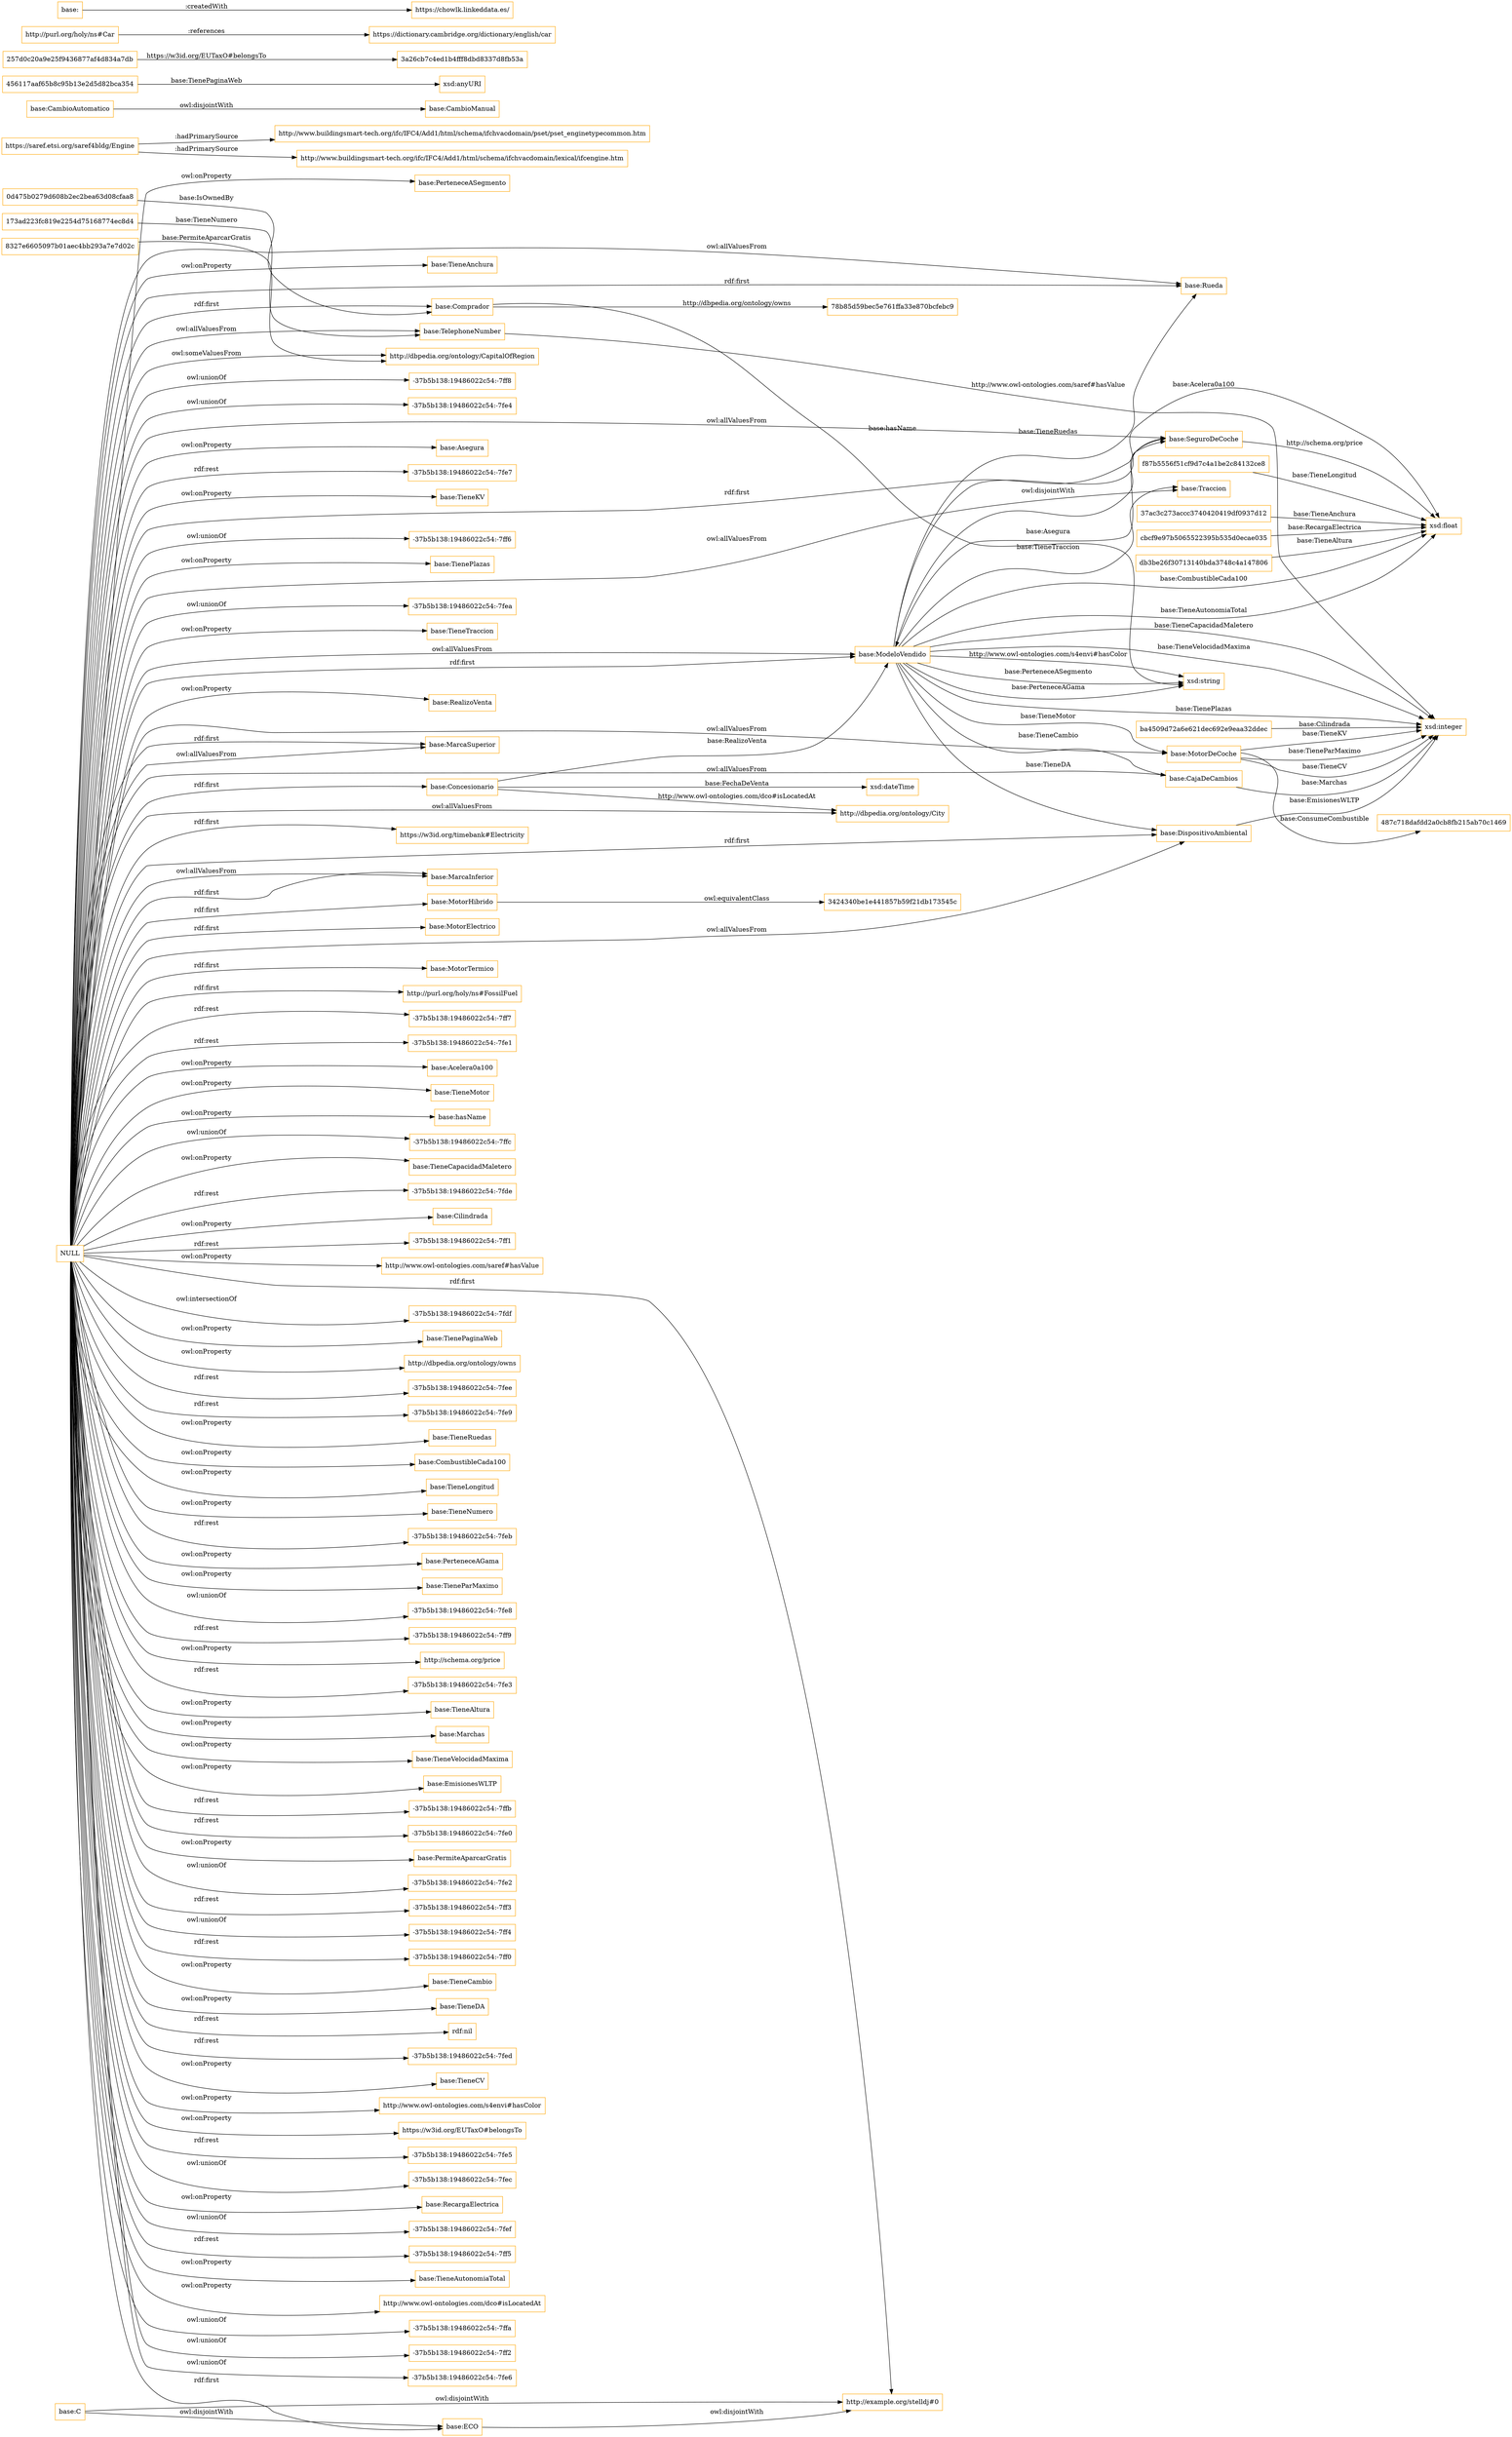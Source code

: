 digraph ar2dtool_diagram { 
rankdir=LR;
size="1501"
node [shape = rectangle, color="orange"]; "ba4509d72a6e621dec692e9eaa32ddec" "base:Traccion" "f87b5556f51cf9d7c4a1be2c84132ce8" "3424340be1e441857b59f21db173545c" "37ac3c273accc3740420419df0937d12" "base:SeguroDeCoche" "base:MarcaSuperior" "http://dbpedia.org/ontology/CapitalOfRegion" "base:DispositivoAmbiental" "173ad223fc819e2254d75168774ec8d4" "https://saref.etsi.org/saref4bldg/Engine" "cbcf9e97b5065522395b535d0ecae035" "base:TelephoneNumber" "base:Comprador" "base:MotorDeCoche" "base:Rueda" "base:Concesionario" "base:CambioManual" "8327e6605097b01aec4bb293a7e7d02c" "https://w3id.org/timebank#Electricity" "456117aaf65b8c95b13e2d5d82bca354" "base:CajaDeCambios" "base:MarcaInferior" "base:CambioAutomatico" "487c718dafdd2a0cb8fb215ab70c1469" "http://dbpedia.org/ontology/City" "base:C" "3a26cb7c4ed1b4fff8dbd8337d8fb53a" "base:ECO" "http://purl.org/holy/ns#Car" "base:ModeloVendido" "0d475b0279d608b2ec2bea63d08cfaa8" "base:MotorElectrico" "base:MotorHibrido" "http://example.org/stelldj#0" "78b85d59bec5e761ffa33e870bcfebc9" "db3be26f30713140bda3748c4a147806" "257d0c20a9e25f9436877af4d834a7db" "base:MotorTermico" "http://purl.org/holy/ns#FossilFuel" ; /*classes style*/
	"base:C" -> "http://example.org/stelldj#0" [ label = "owl:disjointWith" ];
	"base:C" -> "base:ECO" [ label = "owl:disjointWith" ];
	"http://purl.org/holy/ns#Car" -> "https://dictionary.cambridge.org/dictionary/english/car" [ label = ":references" ];
	"base:CambioAutomatico" -> "base:CambioManual" [ label = "owl:disjointWith" ];
	"NULL" -> "-37b5b138:19486022c54:-7ff7" [ label = "rdf:rest" ];
	"NULL" -> "base:Traccion" [ label = "owl:allValuesFrom" ];
	"NULL" -> "-37b5b138:19486022c54:-7fe1" [ label = "rdf:rest" ];
	"NULL" -> "base:Acelera0a100" [ label = "owl:onProperty" ];
	"NULL" -> "base:MarcaInferior" [ label = "owl:allValuesFrom" ];
	"NULL" -> "base:TieneMotor" [ label = "owl:onProperty" ];
	"NULL" -> "base:hasName" [ label = "owl:onProperty" ];
	"NULL" -> "-37b5b138:19486022c54:-7ffc" [ label = "owl:unionOf" ];
	"NULL" -> "base:Comprador" [ label = "rdf:first" ];
	"NULL" -> "base:TieneCapacidadMaletero" [ label = "owl:onProperty" ];
	"NULL" -> "-37b5b138:19486022c54:-7fde" [ label = "rdf:rest" ];
	"NULL" -> "base:Cilindrada" [ label = "owl:onProperty" ];
	"NULL" -> "-37b5b138:19486022c54:-7ff1" [ label = "rdf:rest" ];
	"NULL" -> "http://www.owl-ontologies.com/saref#hasValue" [ label = "owl:onProperty" ];
	"NULL" -> "base:MotorTermico" [ label = "rdf:first" ];
	"NULL" -> "-37b5b138:19486022c54:-7fdf" [ label = "owl:intersectionOf" ];
	"NULL" -> "base:TienePaginaWeb" [ label = "owl:onProperty" ];
	"NULL" -> "http://dbpedia.org/ontology/owns" [ label = "owl:onProperty" ];
	"NULL" -> "-37b5b138:19486022c54:-7fee" [ label = "rdf:rest" ];
	"NULL" -> "-37b5b138:19486022c54:-7fe9" [ label = "rdf:rest" ];
	"NULL" -> "base:TieneRuedas" [ label = "owl:onProperty" ];
	"NULL" -> "base:CombustibleCada100" [ label = "owl:onProperty" ];
	"NULL" -> "base:TieneLongitud" [ label = "owl:onProperty" ];
	"NULL" -> "base:TieneNumero" [ label = "owl:onProperty" ];
	"NULL" -> "http://example.org/stelldj#0" [ label = "rdf:first" ];
	"NULL" -> "-37b5b138:19486022c54:-7feb" [ label = "rdf:rest" ];
	"NULL" -> "base:ModeloVendido" [ label = "owl:allValuesFrom" ];
	"NULL" -> "base:PerteneceAGama" [ label = "owl:onProperty" ];
	"NULL" -> "base:TieneParMaximo" [ label = "owl:onProperty" ];
	"NULL" -> "-37b5b138:19486022c54:-7fe8" [ label = "owl:unionOf" ];
	"NULL" -> "-37b5b138:19486022c54:-7ff9" [ label = "rdf:rest" ];
	"NULL" -> "http://schema.org/price" [ label = "owl:onProperty" ];
	"NULL" -> "-37b5b138:19486022c54:-7fe3" [ label = "rdf:rest" ];
	"NULL" -> "base:TieneAltura" [ label = "owl:onProperty" ];
	"NULL" -> "base:Marchas" [ label = "owl:onProperty" ];
	"NULL" -> "base:TieneVelocidadMaxima" [ label = "owl:onProperty" ];
	"NULL" -> "base:EmisionesWLTP" [ label = "owl:onProperty" ];
	"NULL" -> "-37b5b138:19486022c54:-7ffb" [ label = "rdf:rest" ];
	"NULL" -> "-37b5b138:19486022c54:-7fe0" [ label = "rdf:rest" ];
	"NULL" -> "base:PermiteAparcarGratis" [ label = "owl:onProperty" ];
	"NULL" -> "-37b5b138:19486022c54:-7fe2" [ label = "owl:unionOf" ];
	"NULL" -> "-37b5b138:19486022c54:-7ff3" [ label = "rdf:rest" ];
	"NULL" -> "base:ModeloVendido" [ label = "rdf:first" ];
	"NULL" -> "base:Rueda" [ label = "owl:allValuesFrom" ];
	"NULL" -> "base:CajaDeCambios" [ label = "owl:allValuesFrom" ];
	"NULL" -> "-37b5b138:19486022c54:-7ff4" [ label = "owl:unionOf" ];
	"NULL" -> "-37b5b138:19486022c54:-7ff0" [ label = "rdf:rest" ];
	"NULL" -> "base:TieneCambio" [ label = "owl:onProperty" ];
	"NULL" -> "https://w3id.org/timebank#Electricity" [ label = "rdf:first" ];
	"NULL" -> "base:TieneDA" [ label = "owl:onProperty" ];
	"NULL" -> "rdf:nil" [ label = "rdf:rest" ];
	"NULL" -> "base:DispositivoAmbiental" [ label = "owl:allValuesFrom" ];
	"NULL" -> "-37b5b138:19486022c54:-7fed" [ label = "rdf:rest" ];
	"NULL" -> "base:DispositivoAmbiental" [ label = "rdf:first" ];
	"NULL" -> "base:TieneCV" [ label = "owl:onProperty" ];
	"NULL" -> "http://purl.org/holy/ns#FossilFuel" [ label = "rdf:first" ];
	"NULL" -> "http://www.owl-ontologies.com/s4envi#hasColor" [ label = "owl:onProperty" ];
	"NULL" -> "base:MarcaSuperior" [ label = "rdf:first" ];
	"NULL" -> "https://w3id.org/EUTaxO#belongsTo" [ label = "owl:onProperty" ];
	"NULL" -> "-37b5b138:19486022c54:-7fe5" [ label = "rdf:rest" ];
	"NULL" -> "base:SeguroDeCoche" [ label = "owl:allValuesFrom" ];
	"NULL" -> "base:Concesionario" [ label = "rdf:first" ];
	"NULL" -> "base:SeguroDeCoche" [ label = "rdf:first" ];
	"NULL" -> "-37b5b138:19486022c54:-7fec" [ label = "owl:unionOf" ];
	"NULL" -> "base:MotorElectrico" [ label = "rdf:first" ];
	"NULL" -> "base:RecargaElectrica" [ label = "owl:onProperty" ];
	"NULL" -> "base:Rueda" [ label = "rdf:first" ];
	"NULL" -> "-37b5b138:19486022c54:-7fef" [ label = "owl:unionOf" ];
	"NULL" -> "-37b5b138:19486022c54:-7ff5" [ label = "rdf:rest" ];
	"NULL" -> "base:ECO" [ label = "rdf:first" ];
	"NULL" -> "base:TieneAutonomiaTotal" [ label = "owl:onProperty" ];
	"NULL" -> "http://www.owl-ontologies.com/dco#isLocatedAt" [ label = "owl:onProperty" ];
	"NULL" -> "base:MarcaInferior" [ label = "rdf:first" ];
	"NULL" -> "-37b5b138:19486022c54:-7ffa" [ label = "owl:unionOf" ];
	"NULL" -> "-37b5b138:19486022c54:-7ff2" [ label = "owl:unionOf" ];
	"NULL" -> "-37b5b138:19486022c54:-7fe6" [ label = "owl:unionOf" ];
	"NULL" -> "http://dbpedia.org/ontology/CapitalOfRegion" [ label = "owl:someValuesFrom" ];
	"NULL" -> "base:MotorHibrido" [ label = "rdf:first" ];
	"NULL" -> "base:PerteneceASegmento" [ label = "owl:onProperty" ];
	"NULL" -> "base:TieneAnchura" [ label = "owl:onProperty" ];
	"NULL" -> "-37b5b138:19486022c54:-7ff8" [ label = "owl:unionOf" ];
	"NULL" -> "base:TelephoneNumber" [ label = "owl:allValuesFrom" ];
	"NULL" -> "-37b5b138:19486022c54:-7fe4" [ label = "owl:unionOf" ];
	"NULL" -> "base:MotorDeCoche" [ label = "owl:allValuesFrom" ];
	"NULL" -> "base:Asegura" [ label = "owl:onProperty" ];
	"NULL" -> "base:MarcaSuperior" [ label = "owl:allValuesFrom" ];
	"NULL" -> "http://dbpedia.org/ontology/City" [ label = "owl:allValuesFrom" ];
	"NULL" -> "-37b5b138:19486022c54:-7fe7" [ label = "rdf:rest" ];
	"NULL" -> "base:TieneKV" [ label = "owl:onProperty" ];
	"NULL" -> "-37b5b138:19486022c54:-7ff6" [ label = "owl:unionOf" ];
	"NULL" -> "base:TienePlazas" [ label = "owl:onProperty" ];
	"NULL" -> "-37b5b138:19486022c54:-7fea" [ label = "owl:unionOf" ];
	"NULL" -> "base:TieneTraccion" [ label = "owl:onProperty" ];
	"NULL" -> "base:RealizoVenta" [ label = "owl:onProperty" ];
	"base:MotorHibrido" -> "3424340be1e441857b59f21db173545c" [ label = "owl:equivalentClass" ];
	"https://saref.etsi.org/saref4bldg/Engine" -> "http://www.buildingsmart-tech.org/ifc/IFC4/Add1/html/schema/ifchvacdomain/pset/pset_enginetypecommon.htm" [ label = ":hadPrimarySource" ];
	"https://saref.etsi.org/saref4bldg/Engine" -> "http://www.buildingsmart-tech.org/ifc/IFC4/Add1/html/schema/ifchvacdomain/lexical/ifcengine.htm" [ label = ":hadPrimarySource" ];
	"base:ECO" -> "http://example.org/stelldj#0" [ label = "owl:disjointWith" ];
	"base:ModeloVendido" -> "base:SeguroDeCoche" [ label = "owl:disjointWith" ];
	"base:" -> "https://chowlk.linkeddata.es/" [ label = ":createdWith" ];
	"0d475b0279d608b2ec2bea63d08cfaa8" -> "base:Comprador" [ label = "base:IsOwnedBy" ];
	"base:Comprador" -> "xsd:string" [ label = "base:hasName" ];
	"base:Concesionario" -> "xsd:dateTime" [ label = "base:FechaDeVenta" ];
	"173ad223fc819e2254d75168774ec8d4" -> "base:TelephoneNumber" [ label = "base:TieneNumero" ];
	"base:ModeloVendido" -> "base:Traccion" [ label = "base:TieneTraccion" ];
	"456117aaf65b8c95b13e2d5d82bca354" -> "xsd:anyURI" [ label = "base:TienePaginaWeb" ];
	"f87b5556f51cf9d7c4a1be2c84132ce8" -> "xsd:float" [ label = "base:TieneLongitud" ];
	"db3be26f30713140bda3748c4a147806" -> "xsd:float" [ label = "base:TieneAltura" ];
	"base:ModeloVendido" -> "xsd:float" [ label = "base:Acelera0a100" ];
	"base:MotorDeCoche" -> "xsd:integer" [ label = "base:TieneCV" ];
	"base:TelephoneNumber" -> "xsd:integer" [ label = "http://www.owl-ontologies.com/saref#hasValue" ];
	"base:ModeloVendido" -> "base:Rueda" [ label = "base:TieneRuedas" ];
	"base:MotorDeCoche" -> "487c718dafdd2a0cb8fb215ab70c1469" [ label = "base:ConsumeCombustible" ];
	"base:Concesionario" -> "base:ModeloVendido" [ label = "base:RealizoVenta" ];
	"base:Concesionario" -> "http://dbpedia.org/ontology/City" [ label = "http://www.owl-ontologies.com/dco#isLocatedAt" ];
	"base:SeguroDeCoche" -> "xsd:float" [ label = "http://schema.org/price" ];
	"base:SeguroDeCoche" -> "base:ModeloVendido" [ label = "base:Asegura" ];
	"base:ModeloVendido" -> "base:DispositivoAmbiental" [ label = "base:TieneDA" ];
	"base:ModeloVendido" -> "base:CajaDeCambios" [ label = "base:TieneCambio" ];
	"base:ModeloVendido" -> "xsd:float" [ label = "base:CombustibleCada100" ];
	"37ac3c273accc3740420419df0937d12" -> "xsd:float" [ label = "base:TieneAnchura" ];
	"base:ModeloVendido" -> "xsd:string" [ label = "base:PerteneceAGama" ];
	"base:ModeloVendido" -> "xsd:integer" [ label = "base:TieneVelocidadMaxima" ];
	"base:ModeloVendido" -> "xsd:integer" [ label = "base:TieneCapacidadMaletero" ];
	"base:MotorDeCoche" -> "xsd:integer" [ label = "base:TieneKV" ];
	"base:ModeloVendido" -> "xsd:string" [ label = "http://www.owl-ontologies.com/s4envi#hasColor" ];
	"base:ModeloVendido" -> "xsd:float" [ label = "base:TieneAutonomiaTotal" ];
	"257d0c20a9e25f9436877af4d834a7db" -> "3a26cb7c4ed1b4fff8dbd8337d8fb53a" [ label = "https://w3id.org/EUTaxO#belongsTo" ];
	"base:CajaDeCambios" -> "xsd:integer" [ label = "base:Marchas" ];
	"base:ModeloVendido" -> "base:MotorDeCoche" [ label = "base:TieneMotor" ];
	"base:ModeloVendido" -> "xsd:string" [ label = "base:PerteneceASegmento" ];
	"cbcf9e97b5065522395b535d0ecae035" -> "xsd:float" [ label = "base:RecargaElectrica" ];
	"base:Comprador" -> "78b85d59bec5e761ffa33e870bcfebc9" [ label = "http://dbpedia.org/ontology/owns" ];
	"base:ModeloVendido" -> "xsd:integer" [ label = "base:TienePlazas" ];
	"base:MotorDeCoche" -> "xsd:integer" [ label = "base:TieneParMaximo" ];
	"ba4509d72a6e621dec692e9eaa32ddec" -> "xsd:integer" [ label = "base:Cilindrada" ];
	"base:DispositivoAmbiental" -> "xsd:integer" [ label = "base:EmisionesWLTP" ];
	"8327e6605097b01aec4bb293a7e7d02c" -> "http://dbpedia.org/ontology/CapitalOfRegion" [ label = "base:PermiteAparcarGratis" ];

}
